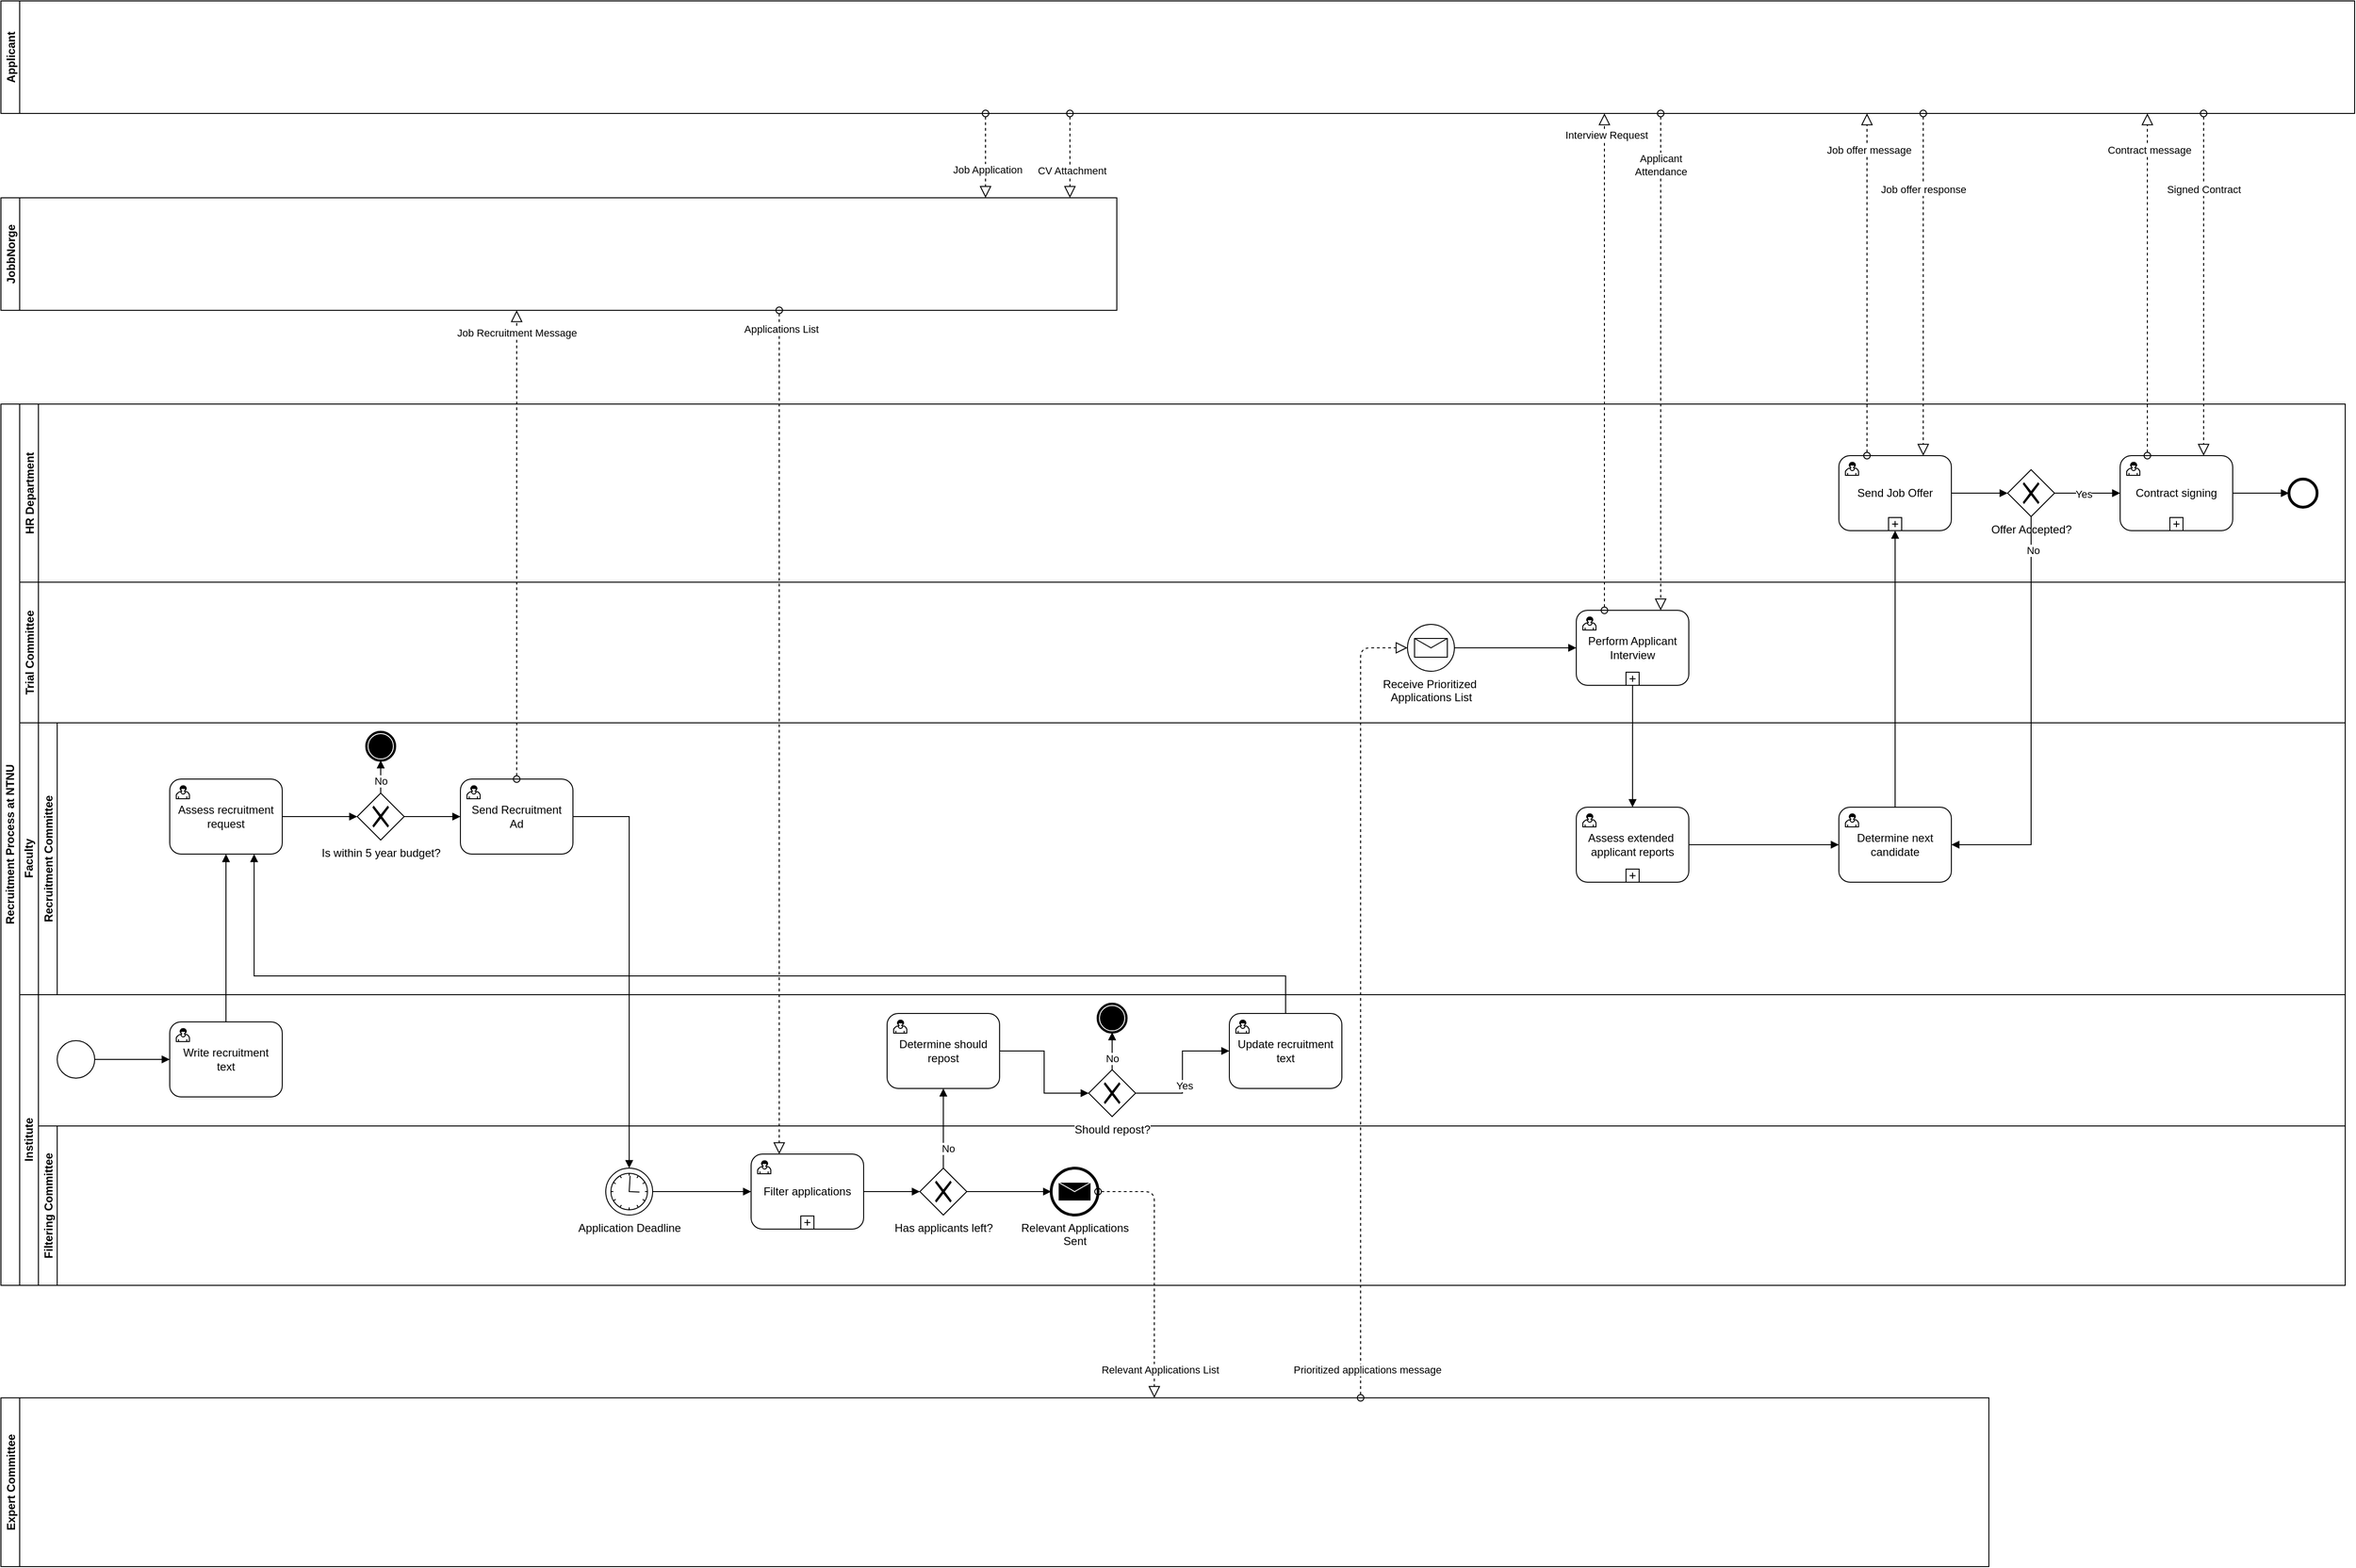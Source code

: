<mxfile version="13.9.1" type="github">
  <diagram name="Page-1" id="2a216829-ef6e-dabb-86c1-c78162f3ba2b">
    <mxGraphModel dx="6490" dy="4679" grid="1" gridSize="10" guides="1" tooltips="1" connect="1" arrows="1" fold="1" page="1" pageScale="1" pageWidth="1654" pageHeight="1169" background="#ffffff" math="0" shadow="0">
      <root>
        <mxCell id="0" />
        <mxCell id="1" parent="0" />
        <mxCell id="eHfQy5FBiY7wrmqpAAzu-1" value="Recruitment Process at NTNU" style="swimlane;html=1;childLayout=stackLayout;resizeParent=1;resizeParentMax=0;horizontal=0;startSize=20;horizontalStack=0;" vertex="1" parent="1">
          <mxGeometry x="130" y="270" width="2500" height="940" as="geometry" />
        </mxCell>
        <mxCell id="eHfQy5FBiY7wrmqpAAzu-23" value="HR Department" style="swimlane;startSize=20;horizontal=0;" vertex="1" parent="eHfQy5FBiY7wrmqpAAzu-1">
          <mxGeometry x="20" width="2480" height="190" as="geometry" />
        </mxCell>
        <mxCell id="eHfQy5FBiY7wrmqpAAzu-119" style="edgeStyle=orthogonalEdgeStyle;rounded=0;orthogonalLoop=1;jettySize=auto;html=1;entryX=0;entryY=0.5;entryDx=0;entryDy=0;endArrow=block;endFill=1;" edge="1" parent="eHfQy5FBiY7wrmqpAAzu-23" source="eHfQy5FBiY7wrmqpAAzu-111" target="eHfQy5FBiY7wrmqpAAzu-118">
          <mxGeometry relative="1" as="geometry" />
        </mxCell>
        <mxCell id="eHfQy5FBiY7wrmqpAAzu-111" value="Send Job Offer" style="html=1;whiteSpace=wrap;rounded=1;dropTarget=0;" vertex="1" parent="eHfQy5FBiY7wrmqpAAzu-23">
          <mxGeometry x="1940" y="55" width="120" height="80" as="geometry" />
        </mxCell>
        <mxCell id="eHfQy5FBiY7wrmqpAAzu-112" value="" style="html=1;shape=mxgraph.bpmn.user_task;outlineConnect=0;" vertex="1" parent="eHfQy5FBiY7wrmqpAAzu-111">
          <mxGeometry width="14" height="14" relative="1" as="geometry">
            <mxPoint x="7" y="7" as="offset" />
          </mxGeometry>
        </mxCell>
        <mxCell id="eHfQy5FBiY7wrmqpAAzu-113" value="" style="html=1;shape=plus;outlineConnect=0;" vertex="1" parent="eHfQy5FBiY7wrmqpAAzu-111">
          <mxGeometry x="0.5" y="1" width="14" height="14" relative="1" as="geometry">
            <mxPoint x="-7" y="-14" as="offset" />
          </mxGeometry>
        </mxCell>
        <mxCell id="eHfQy5FBiY7wrmqpAAzu-118" value="Offer Accepted?" style="shape=mxgraph.bpmn.shape;html=1;verticalLabelPosition=bottom;labelBackgroundColor=#ffffff;verticalAlign=top;align=center;perimeter=rhombusPerimeter;background=gateway;outlineConnect=0;outline=none;symbol=exclusiveGw;" vertex="1" parent="eHfQy5FBiY7wrmqpAAzu-23">
          <mxGeometry x="2120" y="70" width="50" height="50" as="geometry" />
        </mxCell>
        <mxCell id="eHfQy5FBiY7wrmqpAAzu-125" style="edgeStyle=orthogonalEdgeStyle;rounded=0;orthogonalLoop=1;jettySize=auto;html=1;entryX=0;entryY=0.5;entryDx=0;entryDy=0;endArrow=block;endFill=1;" edge="1" parent="eHfQy5FBiY7wrmqpAAzu-23" source="eHfQy5FBiY7wrmqpAAzu-121" target="eHfQy5FBiY7wrmqpAAzu-124">
          <mxGeometry relative="1" as="geometry" />
        </mxCell>
        <mxCell id="eHfQy5FBiY7wrmqpAAzu-121" value="Contract signing" style="html=1;whiteSpace=wrap;rounded=1;dropTarget=0;" vertex="1" parent="eHfQy5FBiY7wrmqpAAzu-23">
          <mxGeometry x="2240" y="55" width="120" height="80" as="geometry" />
        </mxCell>
        <mxCell id="eHfQy5FBiY7wrmqpAAzu-122" value="" style="html=1;shape=mxgraph.bpmn.user_task;outlineConnect=0;" vertex="1" parent="eHfQy5FBiY7wrmqpAAzu-121">
          <mxGeometry width="14" height="14" relative="1" as="geometry">
            <mxPoint x="7" y="7" as="offset" />
          </mxGeometry>
        </mxCell>
        <mxCell id="eHfQy5FBiY7wrmqpAAzu-123" value="" style="html=1;shape=plus;outlineConnect=0;" vertex="1" parent="eHfQy5FBiY7wrmqpAAzu-121">
          <mxGeometry x="0.5" y="1" width="14" height="14" relative="1" as="geometry">
            <mxPoint x="-7" y="-14" as="offset" />
          </mxGeometry>
        </mxCell>
        <mxCell id="eHfQy5FBiY7wrmqpAAzu-120" style="edgeStyle=orthogonalEdgeStyle;rounded=0;orthogonalLoop=1;jettySize=auto;html=1;endArrow=block;endFill=1;entryX=0;entryY=0.5;entryDx=0;entryDy=0;" edge="1" parent="eHfQy5FBiY7wrmqpAAzu-23" source="eHfQy5FBiY7wrmqpAAzu-118" target="eHfQy5FBiY7wrmqpAAzu-121">
          <mxGeometry relative="1" as="geometry">
            <mxPoint x="2230" y="95" as="targetPoint" />
          </mxGeometry>
        </mxCell>
        <mxCell id="eHfQy5FBiY7wrmqpAAzu-126" value="Yes" style="edgeLabel;html=1;align=center;verticalAlign=middle;resizable=0;points=[];" vertex="1" connectable="0" parent="eHfQy5FBiY7wrmqpAAzu-120">
          <mxGeometry x="-0.133" y="-1" relative="1" as="geometry">
            <mxPoint as="offset" />
          </mxGeometry>
        </mxCell>
        <mxCell id="eHfQy5FBiY7wrmqpAAzu-124" value="" style="shape=mxgraph.bpmn.shape;html=1;verticalLabelPosition=bottom;labelBackgroundColor=#ffffff;verticalAlign=top;align=center;perimeter=ellipsePerimeter;outlineConnect=0;outline=end;symbol=general;" vertex="1" parent="eHfQy5FBiY7wrmqpAAzu-23">
          <mxGeometry x="2420" y="80" width="30" height="30" as="geometry" />
        </mxCell>
        <mxCell id="eHfQy5FBiY7wrmqpAAzu-24" value="Trial Committee" style="swimlane;startSize=20;horizontal=0;" vertex="1" parent="eHfQy5FBiY7wrmqpAAzu-1">
          <mxGeometry x="20" y="190" width="2480" height="150" as="geometry" />
        </mxCell>
        <mxCell id="eHfQy5FBiY7wrmqpAAzu-89" style="edgeStyle=orthogonalEdgeStyle;rounded=0;orthogonalLoop=1;jettySize=auto;html=1;endArrow=block;endFill=1;" edge="1" parent="eHfQy5FBiY7wrmqpAAzu-24" source="eHfQy5FBiY7wrmqpAAzu-83" target="eHfQy5FBiY7wrmqpAAzu-86">
          <mxGeometry relative="1" as="geometry" />
        </mxCell>
        <mxCell id="eHfQy5FBiY7wrmqpAAzu-83" value="Receive Prioritized&amp;nbsp;&lt;br&gt;Applications List" style="shape=mxgraph.bpmn.shape;html=1;verticalLabelPosition=bottom;labelBackgroundColor=#ffffff;verticalAlign=top;align=center;perimeter=ellipsePerimeter;outlineConnect=0;outline=standard;symbol=message;" vertex="1" parent="eHfQy5FBiY7wrmqpAAzu-24">
          <mxGeometry x="1480" y="45" width="50" height="50" as="geometry" />
        </mxCell>
        <mxCell id="eHfQy5FBiY7wrmqpAAzu-86" value="Perform Applicant&lt;br&gt;Interview" style="html=1;whiteSpace=wrap;rounded=1;dropTarget=0;" vertex="1" parent="eHfQy5FBiY7wrmqpAAzu-24">
          <mxGeometry x="1660" y="30" width="120" height="80" as="geometry" />
        </mxCell>
        <mxCell id="eHfQy5FBiY7wrmqpAAzu-87" value="" style="html=1;shape=mxgraph.bpmn.user_task;outlineConnect=0;" vertex="1" parent="eHfQy5FBiY7wrmqpAAzu-86">
          <mxGeometry width="14" height="14" relative="1" as="geometry">
            <mxPoint x="7" y="7" as="offset" />
          </mxGeometry>
        </mxCell>
        <mxCell id="eHfQy5FBiY7wrmqpAAzu-88" value="" style="html=1;shape=plus;outlineConnect=0;" vertex="1" parent="eHfQy5FBiY7wrmqpAAzu-86">
          <mxGeometry x="0.5" y="1" width="14" height="14" relative="1" as="geometry">
            <mxPoint x="-7" y="-14" as="offset" />
          </mxGeometry>
        </mxCell>
        <mxCell id="eHfQy5FBiY7wrmqpAAzu-2" value="Faculty" style="swimlane;html=1;startSize=20;horizontal=0;" vertex="1" parent="eHfQy5FBiY7wrmqpAAzu-1">
          <mxGeometry x="20" y="340" width="2480" height="290" as="geometry" />
        </mxCell>
        <mxCell id="eHfQy5FBiY7wrmqpAAzu-19" value="Recruitment Committee" style="swimlane;startSize=20;horizontal=0;" vertex="1" parent="eHfQy5FBiY7wrmqpAAzu-2">
          <mxGeometry x="20" width="2460" height="290" as="geometry" />
        </mxCell>
        <mxCell id="eHfQy5FBiY7wrmqpAAzu-42" style="edgeStyle=orthogonalEdgeStyle;rounded=0;orthogonalLoop=1;jettySize=auto;html=1;entryX=0;entryY=0.5;entryDx=0;entryDy=0;endArrow=block;endFill=1;" edge="1" parent="eHfQy5FBiY7wrmqpAAzu-19" source="eHfQy5FBiY7wrmqpAAzu-37" target="eHfQy5FBiY7wrmqpAAzu-41">
          <mxGeometry relative="1" as="geometry" />
        </mxCell>
        <mxCell id="eHfQy5FBiY7wrmqpAAzu-37" value="Assess recruitment&lt;br&gt;request" style="html=1;whiteSpace=wrap;rounded=1;dropTarget=0;" vertex="1" parent="eHfQy5FBiY7wrmqpAAzu-19">
          <mxGeometry x="140" y="60" width="120" height="80" as="geometry" />
        </mxCell>
        <mxCell id="eHfQy5FBiY7wrmqpAAzu-38" value="" style="html=1;shape=mxgraph.bpmn.user_task;outlineConnect=0;" vertex="1" parent="eHfQy5FBiY7wrmqpAAzu-37">
          <mxGeometry width="14" height="14" relative="1" as="geometry">
            <mxPoint x="7" y="7" as="offset" />
          </mxGeometry>
        </mxCell>
        <mxCell id="eHfQy5FBiY7wrmqpAAzu-41" value="Is within 5 year budget?" style="shape=mxgraph.bpmn.shape;html=1;verticalLabelPosition=bottom;labelBackgroundColor=#ffffff;verticalAlign=top;align=center;perimeter=rhombusPerimeter;background=gateway;outlineConnect=0;outline=none;symbol=exclusiveGw;" vertex="1" parent="eHfQy5FBiY7wrmqpAAzu-19">
          <mxGeometry x="340" y="75" width="50" height="50" as="geometry" />
        </mxCell>
        <mxCell id="eHfQy5FBiY7wrmqpAAzu-43" style="edgeStyle=orthogonalEdgeStyle;rounded=0;orthogonalLoop=1;jettySize=auto;html=1;endArrow=block;endFill=1;entryX=0.5;entryY=1;entryDx=0;entryDy=0;" edge="1" parent="eHfQy5FBiY7wrmqpAAzu-19" source="eHfQy5FBiY7wrmqpAAzu-41" target="eHfQy5FBiY7wrmqpAAzu-134">
          <mxGeometry relative="1" as="geometry">
            <mxPoint x="365" y="40" as="targetPoint" />
          </mxGeometry>
        </mxCell>
        <mxCell id="eHfQy5FBiY7wrmqpAAzu-45" value="No" style="edgeLabel;html=1;align=center;verticalAlign=middle;resizable=0;points=[];" vertex="1" connectable="0" parent="eHfQy5FBiY7wrmqpAAzu-43">
          <mxGeometry x="-0.398" relative="1" as="geometry">
            <mxPoint as="offset" />
          </mxGeometry>
        </mxCell>
        <mxCell id="eHfQy5FBiY7wrmqpAAzu-47" value="Send Recruitment&lt;br&gt;Ad" style="html=1;whiteSpace=wrap;rounded=1;dropTarget=0;" vertex="1" parent="eHfQy5FBiY7wrmqpAAzu-19">
          <mxGeometry x="450" y="60" width="120" height="80" as="geometry" />
        </mxCell>
        <mxCell id="eHfQy5FBiY7wrmqpAAzu-48" value="" style="html=1;shape=mxgraph.bpmn.user_task;outlineConnect=0;" vertex="1" parent="eHfQy5FBiY7wrmqpAAzu-47">
          <mxGeometry width="14" height="14" relative="1" as="geometry">
            <mxPoint x="7" y="7" as="offset" />
          </mxGeometry>
        </mxCell>
        <mxCell id="eHfQy5FBiY7wrmqpAAzu-46" style="edgeStyle=orthogonalEdgeStyle;rounded=0;orthogonalLoop=1;jettySize=auto;html=1;endArrow=block;endFill=1;entryX=0;entryY=0.5;entryDx=0;entryDy=0;" edge="1" parent="eHfQy5FBiY7wrmqpAAzu-19" source="eHfQy5FBiY7wrmqpAAzu-41" target="eHfQy5FBiY7wrmqpAAzu-47">
          <mxGeometry relative="1" as="geometry">
            <mxPoint x="440" y="100" as="targetPoint" />
          </mxGeometry>
        </mxCell>
        <mxCell id="eHfQy5FBiY7wrmqpAAzu-141" style="edgeStyle=orthogonalEdgeStyle;rounded=0;orthogonalLoop=1;jettySize=auto;html=1;entryX=0;entryY=0.5;entryDx=0;entryDy=0;endArrow=block;endFill=1;" edge="1" parent="eHfQy5FBiY7wrmqpAAzu-19" source="eHfQy5FBiY7wrmqpAAzu-99" target="eHfQy5FBiY7wrmqpAAzu-135">
          <mxGeometry relative="1" as="geometry" />
        </mxCell>
        <mxCell id="eHfQy5FBiY7wrmqpAAzu-99" value="Assess extended&amp;nbsp;&lt;br&gt;applicant reports" style="html=1;whiteSpace=wrap;rounded=1;dropTarget=0;" vertex="1" parent="eHfQy5FBiY7wrmqpAAzu-19">
          <mxGeometry x="1640" y="90" width="120" height="80" as="geometry" />
        </mxCell>
        <mxCell id="eHfQy5FBiY7wrmqpAAzu-100" value="" style="html=1;shape=mxgraph.bpmn.user_task;outlineConnect=0;" vertex="1" parent="eHfQy5FBiY7wrmqpAAzu-99">
          <mxGeometry width="14" height="14" relative="1" as="geometry">
            <mxPoint x="7" y="7" as="offset" />
          </mxGeometry>
        </mxCell>
        <mxCell id="eHfQy5FBiY7wrmqpAAzu-101" value="" style="html=1;shape=plus;outlineConnect=0;" vertex="1" parent="eHfQy5FBiY7wrmqpAAzu-99">
          <mxGeometry x="0.5" y="1" width="14" height="14" relative="1" as="geometry">
            <mxPoint x="-7" y="-14" as="offset" />
          </mxGeometry>
        </mxCell>
        <mxCell id="eHfQy5FBiY7wrmqpAAzu-134" value="" style="shape=mxgraph.bpmn.shape;html=1;verticalLabelPosition=bottom;labelBackgroundColor=#ffffff;verticalAlign=top;align=center;perimeter=ellipsePerimeter;outlineConnect=0;outline=end;symbol=terminate;" vertex="1" parent="eHfQy5FBiY7wrmqpAAzu-19">
          <mxGeometry x="350" y="10" width="30" height="30" as="geometry" />
        </mxCell>
        <mxCell id="eHfQy5FBiY7wrmqpAAzu-135" value="Determine next candidate" style="html=1;whiteSpace=wrap;rounded=1;dropTarget=0;" vertex="1" parent="eHfQy5FBiY7wrmqpAAzu-19">
          <mxGeometry x="1920" y="90" width="120" height="80" as="geometry" />
        </mxCell>
        <mxCell id="eHfQy5FBiY7wrmqpAAzu-136" value="" style="html=1;shape=mxgraph.bpmn.user_task;outlineConnect=0;" vertex="1" parent="eHfQy5FBiY7wrmqpAAzu-135">
          <mxGeometry width="14" height="14" relative="1" as="geometry">
            <mxPoint x="7" y="7" as="offset" />
          </mxGeometry>
        </mxCell>
        <mxCell id="eHfQy5FBiY7wrmqpAAzu-49" value="" style="startArrow=oval;startFill=0;startSize=7;endArrow=block;endFill=0;endSize=10;dashed=1;html=1;exitX=0.5;exitY=0;exitDx=0;exitDy=0;" edge="1" parent="eHfQy5FBiY7wrmqpAAzu-2" source="eHfQy5FBiY7wrmqpAAzu-47">
          <mxGeometry width="100" relative="1" as="geometry">
            <mxPoint x="520" y="120" as="sourcePoint" />
            <mxPoint x="530" y="-440" as="targetPoint" />
          </mxGeometry>
        </mxCell>
        <mxCell id="eHfQy5FBiY7wrmqpAAzu-51" value="Job Recruitment Message" style="edgeLabel;html=1;align=center;verticalAlign=middle;resizable=0;points=[];" vertex="1" connectable="0" parent="eHfQy5FBiY7wrmqpAAzu-49">
          <mxGeometry x="0.909" relative="1" as="geometry">
            <mxPoint y="1" as="offset" />
          </mxGeometry>
        </mxCell>
        <mxCell id="eHfQy5FBiY7wrmqpAAzu-4" value="Institute" style="swimlane;html=1;startSize=20;horizontal=0;" vertex="1" parent="eHfQy5FBiY7wrmqpAAzu-1">
          <mxGeometry x="20" y="630" width="2480" height="310" as="geometry" />
        </mxCell>
        <mxCell id="eHfQy5FBiY7wrmqpAAzu-18" value="Filtering Committee" style="swimlane;startSize=20;horizontal=0;" vertex="1" parent="eHfQy5FBiY7wrmqpAAzu-4">
          <mxGeometry x="20" y="140" width="2460" height="170" as="geometry" />
        </mxCell>
        <mxCell id="eHfQy5FBiY7wrmqpAAzu-57" style="edgeStyle=orthogonalEdgeStyle;rounded=0;orthogonalLoop=1;jettySize=auto;html=1;entryX=0;entryY=0.5;entryDx=0;entryDy=0;endArrow=block;endFill=1;" edge="1" parent="eHfQy5FBiY7wrmqpAAzu-18" source="eHfQy5FBiY7wrmqpAAzu-53" target="eHfQy5FBiY7wrmqpAAzu-54">
          <mxGeometry relative="1" as="geometry" />
        </mxCell>
        <mxCell id="eHfQy5FBiY7wrmqpAAzu-53" value="Application Deadline" style="shape=mxgraph.bpmn.shape;html=1;verticalLabelPosition=bottom;labelBackgroundColor=#ffffff;verticalAlign=top;align=center;perimeter=ellipsePerimeter;outlineConnect=0;outline=standard;symbol=timer;" vertex="1" parent="eHfQy5FBiY7wrmqpAAzu-18">
          <mxGeometry x="605" y="45" width="50" height="50" as="geometry" />
        </mxCell>
        <mxCell id="eHfQy5FBiY7wrmqpAAzu-61" style="edgeStyle=orthogonalEdgeStyle;rounded=0;orthogonalLoop=1;jettySize=auto;html=1;entryX=0;entryY=0.5;entryDx=0;entryDy=0;endArrow=block;endFill=1;" edge="1" parent="eHfQy5FBiY7wrmqpAAzu-18" source="eHfQy5FBiY7wrmqpAAzu-54" target="eHfQy5FBiY7wrmqpAAzu-60">
          <mxGeometry relative="1" as="geometry" />
        </mxCell>
        <mxCell id="eHfQy5FBiY7wrmqpAAzu-54" value="Filter applications" style="html=1;whiteSpace=wrap;rounded=1;dropTarget=0;" vertex="1" parent="eHfQy5FBiY7wrmqpAAzu-18">
          <mxGeometry x="760" y="30" width="120" height="80" as="geometry" />
        </mxCell>
        <mxCell id="eHfQy5FBiY7wrmqpAAzu-55" value="" style="html=1;shape=mxgraph.bpmn.user_task;outlineConnect=0;" vertex="1" parent="eHfQy5FBiY7wrmqpAAzu-54">
          <mxGeometry width="14" height="14" relative="1" as="geometry">
            <mxPoint x="7" y="7" as="offset" />
          </mxGeometry>
        </mxCell>
        <mxCell id="eHfQy5FBiY7wrmqpAAzu-56" value="" style="html=1;shape=plus;outlineConnect=0;" vertex="1" parent="eHfQy5FBiY7wrmqpAAzu-54">
          <mxGeometry x="0.5" y="1" width="14" height="14" relative="1" as="geometry">
            <mxPoint x="-7" y="-14" as="offset" />
          </mxGeometry>
        </mxCell>
        <mxCell id="eHfQy5FBiY7wrmqpAAzu-80" style="edgeStyle=orthogonalEdgeStyle;rounded=0;orthogonalLoop=1;jettySize=auto;html=1;entryX=0;entryY=0.5;entryDx=0;entryDy=0;endArrow=block;endFill=1;" edge="1" parent="eHfQy5FBiY7wrmqpAAzu-18" source="eHfQy5FBiY7wrmqpAAzu-60" target="eHfQy5FBiY7wrmqpAAzu-79">
          <mxGeometry relative="1" as="geometry" />
        </mxCell>
        <mxCell id="eHfQy5FBiY7wrmqpAAzu-60" value="Has applicants left?" style="shape=mxgraph.bpmn.shape;html=1;verticalLabelPosition=bottom;labelBackgroundColor=#ffffff;verticalAlign=top;align=center;perimeter=rhombusPerimeter;background=gateway;outlineConnect=0;outline=none;symbol=exclusiveGw;" vertex="1" parent="eHfQy5FBiY7wrmqpAAzu-18">
          <mxGeometry x="940" y="45" width="50" height="50" as="geometry" />
        </mxCell>
        <mxCell id="eHfQy5FBiY7wrmqpAAzu-79" value="Relevant Applications&lt;br&gt;Sent" style="shape=mxgraph.bpmn.shape;html=1;verticalLabelPosition=bottom;labelBackgroundColor=#ffffff;verticalAlign=top;align=center;perimeter=ellipsePerimeter;outlineConnect=0;outline=end;symbol=message;" vertex="1" parent="eHfQy5FBiY7wrmqpAAzu-18">
          <mxGeometry x="1080" y="45" width="50" height="50" as="geometry" />
        </mxCell>
        <mxCell id="eHfQy5FBiY7wrmqpAAzu-30" value="" style="shape=mxgraph.bpmn.shape;html=1;verticalLabelPosition=bottom;labelBackgroundColor=#ffffff;verticalAlign=top;align=center;perimeter=ellipsePerimeter;outlineConnect=0;outline=standard;symbol=general;" vertex="1" parent="eHfQy5FBiY7wrmqpAAzu-4">
          <mxGeometry x="40" y="49" width="40" height="40" as="geometry" />
        </mxCell>
        <mxCell id="eHfQy5FBiY7wrmqpAAzu-32" value="Write recruitment&lt;br&gt;text" style="html=1;whiteSpace=wrap;rounded=1;dropTarget=0;" vertex="1" parent="eHfQy5FBiY7wrmqpAAzu-4">
          <mxGeometry x="160" y="29" width="120" height="80" as="geometry" />
        </mxCell>
        <mxCell id="eHfQy5FBiY7wrmqpAAzu-33" value="" style="html=1;shape=mxgraph.bpmn.user_task;outlineConnect=0;" vertex="1" parent="eHfQy5FBiY7wrmqpAAzu-32">
          <mxGeometry width="14" height="14" relative="1" as="geometry">
            <mxPoint x="7" y="7" as="offset" />
          </mxGeometry>
        </mxCell>
        <mxCell id="eHfQy5FBiY7wrmqpAAzu-31" style="edgeStyle=orthogonalEdgeStyle;rounded=0;orthogonalLoop=1;jettySize=auto;html=1;endArrow=block;endFill=1;entryX=0;entryY=0.5;entryDx=0;entryDy=0;" edge="1" parent="eHfQy5FBiY7wrmqpAAzu-4" source="eHfQy5FBiY7wrmqpAAzu-30" target="eHfQy5FBiY7wrmqpAAzu-32">
          <mxGeometry relative="1" as="geometry">
            <mxPoint x="150" y="69" as="targetPoint" />
          </mxGeometry>
        </mxCell>
        <mxCell id="eHfQy5FBiY7wrmqpAAzu-66" style="edgeStyle=orthogonalEdgeStyle;rounded=0;orthogonalLoop=1;jettySize=auto;html=1;entryX=0;entryY=0.5;entryDx=0;entryDy=0;endArrow=block;endFill=1;" edge="1" parent="eHfQy5FBiY7wrmqpAAzu-4" source="eHfQy5FBiY7wrmqpAAzu-63" target="eHfQy5FBiY7wrmqpAAzu-65">
          <mxGeometry relative="1" as="geometry" />
        </mxCell>
        <mxCell id="eHfQy5FBiY7wrmqpAAzu-63" value="Determine should repost" style="html=1;whiteSpace=wrap;rounded=1;dropTarget=0;" vertex="1" parent="eHfQy5FBiY7wrmqpAAzu-4">
          <mxGeometry x="925" y="20" width="120" height="80" as="geometry" />
        </mxCell>
        <mxCell id="eHfQy5FBiY7wrmqpAAzu-64" value="" style="html=1;shape=mxgraph.bpmn.user_task;outlineConnect=0;" vertex="1" parent="eHfQy5FBiY7wrmqpAAzu-63">
          <mxGeometry width="14" height="14" relative="1" as="geometry">
            <mxPoint x="7" y="7" as="offset" />
          </mxGeometry>
        </mxCell>
        <mxCell id="eHfQy5FBiY7wrmqpAAzu-62" style="edgeStyle=orthogonalEdgeStyle;rounded=0;orthogonalLoop=1;jettySize=auto;html=1;endArrow=block;endFill=1;entryX=0.5;entryY=1;entryDx=0;entryDy=0;" edge="1" parent="eHfQy5FBiY7wrmqpAAzu-4" source="eHfQy5FBiY7wrmqpAAzu-60" target="eHfQy5FBiY7wrmqpAAzu-63">
          <mxGeometry relative="1" as="geometry">
            <mxPoint x="1080" y="190" as="targetPoint" />
          </mxGeometry>
        </mxCell>
        <mxCell id="eHfQy5FBiY7wrmqpAAzu-73" value="No" style="edgeLabel;html=1;align=center;verticalAlign=middle;resizable=0;points=[];" vertex="1" connectable="0" parent="eHfQy5FBiY7wrmqpAAzu-62">
          <mxGeometry x="-0.508" y="-5" relative="1" as="geometry">
            <mxPoint as="offset" />
          </mxGeometry>
        </mxCell>
        <mxCell id="eHfQy5FBiY7wrmqpAAzu-68" value="Update recruitment text" style="html=1;whiteSpace=wrap;rounded=1;dropTarget=0;" vertex="1" parent="eHfQy5FBiY7wrmqpAAzu-4">
          <mxGeometry x="1290" y="20" width="120" height="80" as="geometry" />
        </mxCell>
        <mxCell id="eHfQy5FBiY7wrmqpAAzu-69" value="" style="html=1;shape=mxgraph.bpmn.user_task;outlineConnect=0;" vertex="1" parent="eHfQy5FBiY7wrmqpAAzu-68">
          <mxGeometry width="14" height="14" relative="1" as="geometry">
            <mxPoint x="7" y="7" as="offset" />
          </mxGeometry>
        </mxCell>
        <mxCell id="eHfQy5FBiY7wrmqpAAzu-65" value="Should repost?" style="shape=mxgraph.bpmn.shape;html=1;verticalLabelPosition=bottom;labelBackgroundColor=#ffffff;verticalAlign=top;align=center;perimeter=rhombusPerimeter;background=gateway;outlineConnect=0;outline=none;symbol=exclusiveGw;" vertex="1" parent="eHfQy5FBiY7wrmqpAAzu-4">
          <mxGeometry x="1140" y="80" width="50" height="50" as="geometry" />
        </mxCell>
        <mxCell id="eHfQy5FBiY7wrmqpAAzu-67" style="edgeStyle=orthogonalEdgeStyle;rounded=0;orthogonalLoop=1;jettySize=auto;html=1;endArrow=block;endFill=1;entryX=0;entryY=0.5;entryDx=0;entryDy=0;" edge="1" parent="eHfQy5FBiY7wrmqpAAzu-4" source="eHfQy5FBiY7wrmqpAAzu-65" target="eHfQy5FBiY7wrmqpAAzu-68">
          <mxGeometry relative="1" as="geometry">
            <mxPoint x="1330" y="110" as="targetPoint" />
          </mxGeometry>
        </mxCell>
        <mxCell id="eHfQy5FBiY7wrmqpAAzu-71" value="Yes" style="edgeLabel;html=1;align=center;verticalAlign=middle;resizable=0;points=[];" vertex="1" connectable="0" parent="eHfQy5FBiY7wrmqpAAzu-67">
          <mxGeometry x="-0.2" y="-2" relative="1" as="geometry">
            <mxPoint as="offset" />
          </mxGeometry>
        </mxCell>
        <mxCell id="eHfQy5FBiY7wrmqpAAzu-76" style="edgeStyle=orthogonalEdgeStyle;rounded=0;orthogonalLoop=1;jettySize=auto;html=1;endArrow=block;endFill=1;entryX=0.5;entryY=1;entryDx=0;entryDy=0;" edge="1" parent="eHfQy5FBiY7wrmqpAAzu-4" source="eHfQy5FBiY7wrmqpAAzu-65">
          <mxGeometry relative="1" as="geometry">
            <mxPoint x="1165" y="40" as="targetPoint" />
          </mxGeometry>
        </mxCell>
        <mxCell id="eHfQy5FBiY7wrmqpAAzu-78" value="No" style="edgeLabel;html=1;align=center;verticalAlign=middle;resizable=0;points=[];" vertex="1" connectable="0" parent="eHfQy5FBiY7wrmqpAAzu-76">
          <mxGeometry x="-0.411" relative="1" as="geometry">
            <mxPoint as="offset" />
          </mxGeometry>
        </mxCell>
        <mxCell id="eHfQy5FBiY7wrmqpAAzu-143" value="" style="shape=mxgraph.bpmn.shape;html=1;verticalLabelPosition=bottom;labelBackgroundColor=#ffffff;verticalAlign=top;align=center;perimeter=ellipsePerimeter;outlineConnect=0;outline=end;symbol=terminate;" vertex="1" parent="eHfQy5FBiY7wrmqpAAzu-4">
          <mxGeometry x="1150" y="10" width="30" height="30" as="geometry" />
        </mxCell>
        <mxCell id="eHfQy5FBiY7wrmqpAAzu-52" style="edgeStyle=orthogonalEdgeStyle;rounded=0;orthogonalLoop=1;jettySize=auto;html=1;endArrow=block;endFill=1;" edge="1" parent="eHfQy5FBiY7wrmqpAAzu-1" source="eHfQy5FBiY7wrmqpAAzu-47" target="eHfQy5FBiY7wrmqpAAzu-53">
          <mxGeometry relative="1" as="geometry">
            <mxPoint x="670" y="1040" as="targetPoint" />
          </mxGeometry>
        </mxCell>
        <mxCell id="eHfQy5FBiY7wrmqpAAzu-70" style="edgeStyle=orthogonalEdgeStyle;rounded=0;orthogonalLoop=1;jettySize=auto;html=1;entryX=0.75;entryY=1;entryDx=0;entryDy=0;endArrow=block;endFill=1;exitX=0.5;exitY=0;exitDx=0;exitDy=0;" edge="1" parent="eHfQy5FBiY7wrmqpAAzu-1" source="eHfQy5FBiY7wrmqpAAzu-68" target="eHfQy5FBiY7wrmqpAAzu-37">
          <mxGeometry relative="1" as="geometry">
            <Array as="points">
              <mxPoint x="1370" y="610" />
              <mxPoint x="270" y="610" />
            </Array>
          </mxGeometry>
        </mxCell>
        <mxCell id="eHfQy5FBiY7wrmqpAAzu-98" style="edgeStyle=orthogonalEdgeStyle;rounded=0;orthogonalLoop=1;jettySize=auto;html=1;endArrow=block;endFill=1;entryX=0.5;entryY=0;entryDx=0;entryDy=0;" edge="1" parent="eHfQy5FBiY7wrmqpAAzu-1" source="eHfQy5FBiY7wrmqpAAzu-86" target="eHfQy5FBiY7wrmqpAAzu-99">
          <mxGeometry relative="1" as="geometry">
            <mxPoint x="1860" y="730" as="targetPoint" />
          </mxGeometry>
        </mxCell>
        <mxCell id="eHfQy5FBiY7wrmqpAAzu-133" style="edgeStyle=orthogonalEdgeStyle;rounded=0;orthogonalLoop=1;jettySize=auto;html=1;entryX=0.5;entryY=1;entryDx=0;entryDy=0;endArrow=block;endFill=1;" edge="1" parent="eHfQy5FBiY7wrmqpAAzu-1" source="eHfQy5FBiY7wrmqpAAzu-32" target="eHfQy5FBiY7wrmqpAAzu-37">
          <mxGeometry relative="1" as="geometry" />
        </mxCell>
        <mxCell id="eHfQy5FBiY7wrmqpAAzu-138" style="edgeStyle=orthogonalEdgeStyle;rounded=0;orthogonalLoop=1;jettySize=auto;html=1;endArrow=block;endFill=1;exitX=0.5;exitY=1;exitDx=0;exitDy=0;entryX=1;entryY=0.5;entryDx=0;entryDy=0;" edge="1" parent="eHfQy5FBiY7wrmqpAAzu-1" source="eHfQy5FBiY7wrmqpAAzu-118" target="eHfQy5FBiY7wrmqpAAzu-135">
          <mxGeometry relative="1" as="geometry" />
        </mxCell>
        <mxCell id="eHfQy5FBiY7wrmqpAAzu-140" value="No" style="edgeLabel;html=1;align=center;verticalAlign=middle;resizable=0;points=[];" vertex="1" connectable="0" parent="eHfQy5FBiY7wrmqpAAzu-138">
          <mxGeometry x="-0.837" y="2" relative="1" as="geometry">
            <mxPoint as="offset" />
          </mxGeometry>
        </mxCell>
        <mxCell id="eHfQy5FBiY7wrmqpAAzu-142" style="edgeStyle=orthogonalEdgeStyle;rounded=0;orthogonalLoop=1;jettySize=auto;html=1;entryX=0.5;entryY=1;entryDx=0;entryDy=0;endArrow=block;endFill=1;" edge="1" parent="eHfQy5FBiY7wrmqpAAzu-1" source="eHfQy5FBiY7wrmqpAAzu-135" target="eHfQy5FBiY7wrmqpAAzu-113">
          <mxGeometry relative="1" as="geometry" />
        </mxCell>
        <mxCell id="eHfQy5FBiY7wrmqpAAzu-15" value="JobbNorge" style="swimlane;startSize=20;horizontal=0;" vertex="1" parent="1">
          <mxGeometry x="130" y="50" width="1190" height="120" as="geometry" />
        </mxCell>
        <mxCell id="eHfQy5FBiY7wrmqpAAzu-25" value="Applicant" style="swimlane;startSize=20;horizontal=0;" vertex="1" parent="1">
          <mxGeometry x="130" y="-160" width="2510" height="120" as="geometry" />
        </mxCell>
        <mxCell id="eHfQy5FBiY7wrmqpAAzu-26" value="" style="startArrow=oval;startFill=0;startSize=7;endArrow=block;endFill=0;endSize=10;dashed=1;html=1;" edge="1" parent="1">
          <mxGeometry width="100" relative="1" as="geometry">
            <mxPoint x="1180" y="-40" as="sourcePoint" />
            <mxPoint x="1180" y="50" as="targetPoint" />
          </mxGeometry>
        </mxCell>
        <mxCell id="eHfQy5FBiY7wrmqpAAzu-27" value="Job Application" style="edgeLabel;html=1;align=center;verticalAlign=middle;resizable=0;points=[];" vertex="1" connectable="0" parent="eHfQy5FBiY7wrmqpAAzu-26">
          <mxGeometry x="-0.58" y="2" relative="1" as="geometry">
            <mxPoint y="41.18" as="offset" />
          </mxGeometry>
        </mxCell>
        <mxCell id="eHfQy5FBiY7wrmqpAAzu-28" value="" style="startArrow=oval;startFill=0;startSize=7;endArrow=block;endFill=0;endSize=10;dashed=1;html=1;" edge="1" parent="1">
          <mxGeometry width="100" relative="1" as="geometry">
            <mxPoint x="1270" y="-40" as="sourcePoint" />
            <mxPoint x="1270" y="50" as="targetPoint" />
          </mxGeometry>
        </mxCell>
        <mxCell id="eHfQy5FBiY7wrmqpAAzu-29" value="CV Attachment" style="edgeLabel;html=1;align=center;verticalAlign=middle;resizable=0;points=[];" vertex="1" connectable="0" parent="eHfQy5FBiY7wrmqpAAzu-28">
          <mxGeometry x="-0.58" y="2" relative="1" as="geometry">
            <mxPoint y="42" as="offset" />
          </mxGeometry>
        </mxCell>
        <mxCell id="eHfQy5FBiY7wrmqpAAzu-20" value="Expert Committee" style="swimlane;startSize=20;horizontal=0;" vertex="1" parent="1">
          <mxGeometry x="130" y="1330" width="2120" height="180" as="geometry" />
        </mxCell>
        <mxCell id="eHfQy5FBiY7wrmqpAAzu-58" value="" style="startArrow=oval;startFill=0;startSize=7;endArrow=block;endFill=0;endSize=10;dashed=1;html=1;entryX=0.25;entryY=0;entryDx=0;entryDy=0;" edge="1" parent="1" target="eHfQy5FBiY7wrmqpAAzu-54">
          <mxGeometry width="100" relative="1" as="geometry">
            <mxPoint x="960" y="170" as="sourcePoint" />
            <mxPoint x="1080" y="220" as="targetPoint" />
          </mxGeometry>
        </mxCell>
        <mxCell id="eHfQy5FBiY7wrmqpAAzu-59" value="Applications List" style="edgeLabel;html=1;align=center;verticalAlign=middle;resizable=0;points=[];" vertex="1" connectable="0" parent="eHfQy5FBiY7wrmqpAAzu-58">
          <mxGeometry x="-0.955" y="2" relative="1" as="geometry">
            <mxPoint y="-1" as="offset" />
          </mxGeometry>
        </mxCell>
        <mxCell id="eHfQy5FBiY7wrmqpAAzu-81" value="" style="startArrow=oval;startFill=0;startSize=7;endArrow=block;endFill=0;endSize=10;dashed=1;html=1;exitX=1;exitY=0.5;exitDx=0;exitDy=0;edgeStyle=orthogonalEdgeStyle;" edge="1" parent="1" source="eHfQy5FBiY7wrmqpAAzu-79">
          <mxGeometry width="100" relative="1" as="geometry">
            <mxPoint x="1260" y="1450" as="sourcePoint" />
            <mxPoint x="1360" y="1330" as="targetPoint" />
            <Array as="points">
              <mxPoint x="1360" y="1110" />
            </Array>
          </mxGeometry>
        </mxCell>
        <mxCell id="eHfQy5FBiY7wrmqpAAzu-82" value="Relevant Applications List" style="edgeLabel;html=1;align=center;verticalAlign=middle;resizable=0;points=[];" vertex="1" connectable="0" parent="eHfQy5FBiY7wrmqpAAzu-81">
          <mxGeometry x="0.456" y="4" relative="1" as="geometry">
            <mxPoint x="2" y="46" as="offset" />
          </mxGeometry>
        </mxCell>
        <mxCell id="eHfQy5FBiY7wrmqpAAzu-84" value="" style="startArrow=oval;startFill=0;startSize=7;endArrow=block;endFill=0;endSize=10;dashed=1;html=1;entryX=0;entryY=0.5;entryDx=0;entryDy=0;edgeStyle=orthogonalEdgeStyle;" edge="1" parent="1" target="eHfQy5FBiY7wrmqpAAzu-83">
          <mxGeometry width="100" relative="1" as="geometry">
            <mxPoint x="1580" y="1330" as="sourcePoint" />
            <mxPoint x="1770" y="1450" as="targetPoint" />
            <Array as="points">
              <mxPoint x="1580" y="530" />
            </Array>
          </mxGeometry>
        </mxCell>
        <mxCell id="eHfQy5FBiY7wrmqpAAzu-85" value="Prioritized applications message" style="edgeLabel;html=1;align=center;verticalAlign=middle;resizable=0;points=[];" vertex="1" connectable="0" parent="eHfQy5FBiY7wrmqpAAzu-84">
          <mxGeometry x="-0.957" y="-7" relative="1" as="geometry">
            <mxPoint y="-12" as="offset" />
          </mxGeometry>
        </mxCell>
        <mxCell id="eHfQy5FBiY7wrmqpAAzu-90" value="" style="startArrow=oval;startFill=0;startSize=7;endArrow=block;endFill=0;endSize=10;dashed=1;html=1;exitX=0.25;exitY=0;exitDx=0;exitDy=0;" edge="1" parent="1" source="eHfQy5FBiY7wrmqpAAzu-86">
          <mxGeometry width="100" relative="1" as="geometry">
            <mxPoint x="1830" y="200" as="sourcePoint" />
            <mxPoint x="1840" y="-40" as="targetPoint" />
          </mxGeometry>
        </mxCell>
        <mxCell id="eHfQy5FBiY7wrmqpAAzu-91" value="Interview Request" style="edgeLabel;html=1;align=center;verticalAlign=middle;resizable=0;points=[];" vertex="1" connectable="0" parent="eHfQy5FBiY7wrmqpAAzu-90">
          <mxGeometry x="0.91" y="-2" relative="1" as="geometry">
            <mxPoint y="-1" as="offset" />
          </mxGeometry>
        </mxCell>
        <mxCell id="eHfQy5FBiY7wrmqpAAzu-92" value="" style="startArrow=oval;startFill=0;startSize=7;endArrow=block;endFill=0;endSize=10;dashed=1;html=1;entryX=0.75;entryY=0;entryDx=0;entryDy=0;" edge="1" parent="1" target="eHfQy5FBiY7wrmqpAAzu-86">
          <mxGeometry width="100" relative="1" as="geometry">
            <mxPoint x="1900" y="-40" as="sourcePoint" />
            <mxPoint x="2000" y="150" as="targetPoint" />
          </mxGeometry>
        </mxCell>
        <mxCell id="eHfQy5FBiY7wrmqpAAzu-93" value="Applicant&lt;br&gt;Attendance" style="edgeLabel;html=1;align=center;verticalAlign=middle;resizable=0;points=[];" vertex="1" connectable="0" parent="eHfQy5FBiY7wrmqpAAzu-92">
          <mxGeometry x="-0.79" relative="1" as="geometry">
            <mxPoint y="-1" as="offset" />
          </mxGeometry>
        </mxCell>
        <mxCell id="eHfQy5FBiY7wrmqpAAzu-114" value="" style="startArrow=oval;startFill=0;startSize=7;endArrow=block;endFill=0;endSize=10;dashed=1;html=1;exitX=0.25;exitY=0;exitDx=0;exitDy=0;" edge="1" parent="1" source="eHfQy5FBiY7wrmqpAAzu-111">
          <mxGeometry width="100" relative="1" as="geometry">
            <mxPoint x="2090" y="180" as="sourcePoint" />
            <mxPoint x="2120" y="-40" as="targetPoint" />
          </mxGeometry>
        </mxCell>
        <mxCell id="eHfQy5FBiY7wrmqpAAzu-115" value="Job offer message" style="edgeLabel;html=1;align=center;verticalAlign=middle;resizable=0;points=[];" vertex="1" connectable="0" parent="eHfQy5FBiY7wrmqpAAzu-114">
          <mxGeometry x="0.784" y="-2" relative="1" as="geometry">
            <mxPoint y="-1" as="offset" />
          </mxGeometry>
        </mxCell>
        <mxCell id="eHfQy5FBiY7wrmqpAAzu-116" value="" style="startArrow=oval;startFill=0;startSize=7;endArrow=block;endFill=0;endSize=10;dashed=1;html=1;entryX=0.75;entryY=0;entryDx=0;entryDy=0;" edge="1" parent="1" target="eHfQy5FBiY7wrmqpAAzu-111">
          <mxGeometry width="100" relative="1" as="geometry">
            <mxPoint x="2180" y="-40" as="sourcePoint" />
            <mxPoint x="2130" y="-30" as="targetPoint" />
          </mxGeometry>
        </mxCell>
        <mxCell id="eHfQy5FBiY7wrmqpAAzu-117" value="Job offer response" style="edgeLabel;html=1;align=center;verticalAlign=middle;resizable=0;points=[];" vertex="1" connectable="0" parent="eHfQy5FBiY7wrmqpAAzu-116">
          <mxGeometry x="0.784" y="-2" relative="1" as="geometry">
            <mxPoint x="2" y="-245" as="offset" />
          </mxGeometry>
        </mxCell>
        <mxCell id="eHfQy5FBiY7wrmqpAAzu-129" value="" style="startArrow=oval;startFill=0;startSize=7;endArrow=block;endFill=0;endSize=10;dashed=1;html=1;exitX=0.25;exitY=0;exitDx=0;exitDy=0;" edge="1" parent="1">
          <mxGeometry width="100" relative="1" as="geometry">
            <mxPoint x="2419" y="325" as="sourcePoint" />
            <mxPoint x="2419" y="-40" as="targetPoint" />
          </mxGeometry>
        </mxCell>
        <mxCell id="eHfQy5FBiY7wrmqpAAzu-130" value="Contract message" style="edgeLabel;html=1;align=center;verticalAlign=middle;resizable=0;points=[];" vertex="1" connectable="0" parent="eHfQy5FBiY7wrmqpAAzu-129">
          <mxGeometry x="0.784" y="-2" relative="1" as="geometry">
            <mxPoint y="-1" as="offset" />
          </mxGeometry>
        </mxCell>
        <mxCell id="eHfQy5FBiY7wrmqpAAzu-131" value="" style="startArrow=oval;startFill=0;startSize=7;endArrow=block;endFill=0;endSize=10;dashed=1;html=1;entryX=0.75;entryY=0;entryDx=0;entryDy=0;" edge="1" parent="1">
          <mxGeometry width="100" relative="1" as="geometry">
            <mxPoint x="2479" y="-40" as="sourcePoint" />
            <mxPoint x="2479" y="325" as="targetPoint" />
          </mxGeometry>
        </mxCell>
        <mxCell id="eHfQy5FBiY7wrmqpAAzu-132" value="Signed Contract" style="edgeLabel;html=1;align=center;verticalAlign=middle;resizable=0;points=[];" vertex="1" connectable="0" parent="eHfQy5FBiY7wrmqpAAzu-131">
          <mxGeometry x="0.784" y="-2" relative="1" as="geometry">
            <mxPoint x="2" y="-245" as="offset" />
          </mxGeometry>
        </mxCell>
      </root>
    </mxGraphModel>
  </diagram>
</mxfile>
